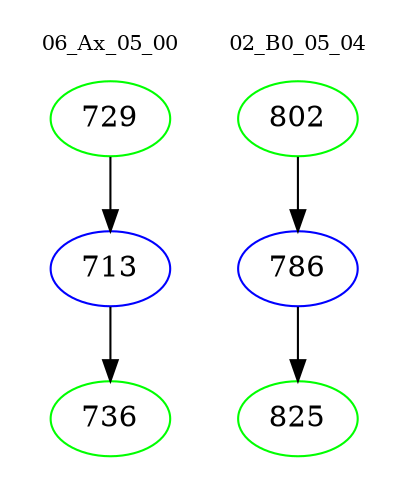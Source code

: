 digraph{
subgraph cluster_0 {
color = white
label = "06_Ax_05_00";
fontsize=10;
T0_729 [label="729", color="green"]
T0_729 -> T0_713 [color="black"]
T0_713 [label="713", color="blue"]
T0_713 -> T0_736 [color="black"]
T0_736 [label="736", color="green"]
}
subgraph cluster_1 {
color = white
label = "02_B0_05_04";
fontsize=10;
T1_802 [label="802", color="green"]
T1_802 -> T1_786 [color="black"]
T1_786 [label="786", color="blue"]
T1_786 -> T1_825 [color="black"]
T1_825 [label="825", color="green"]
}
}
